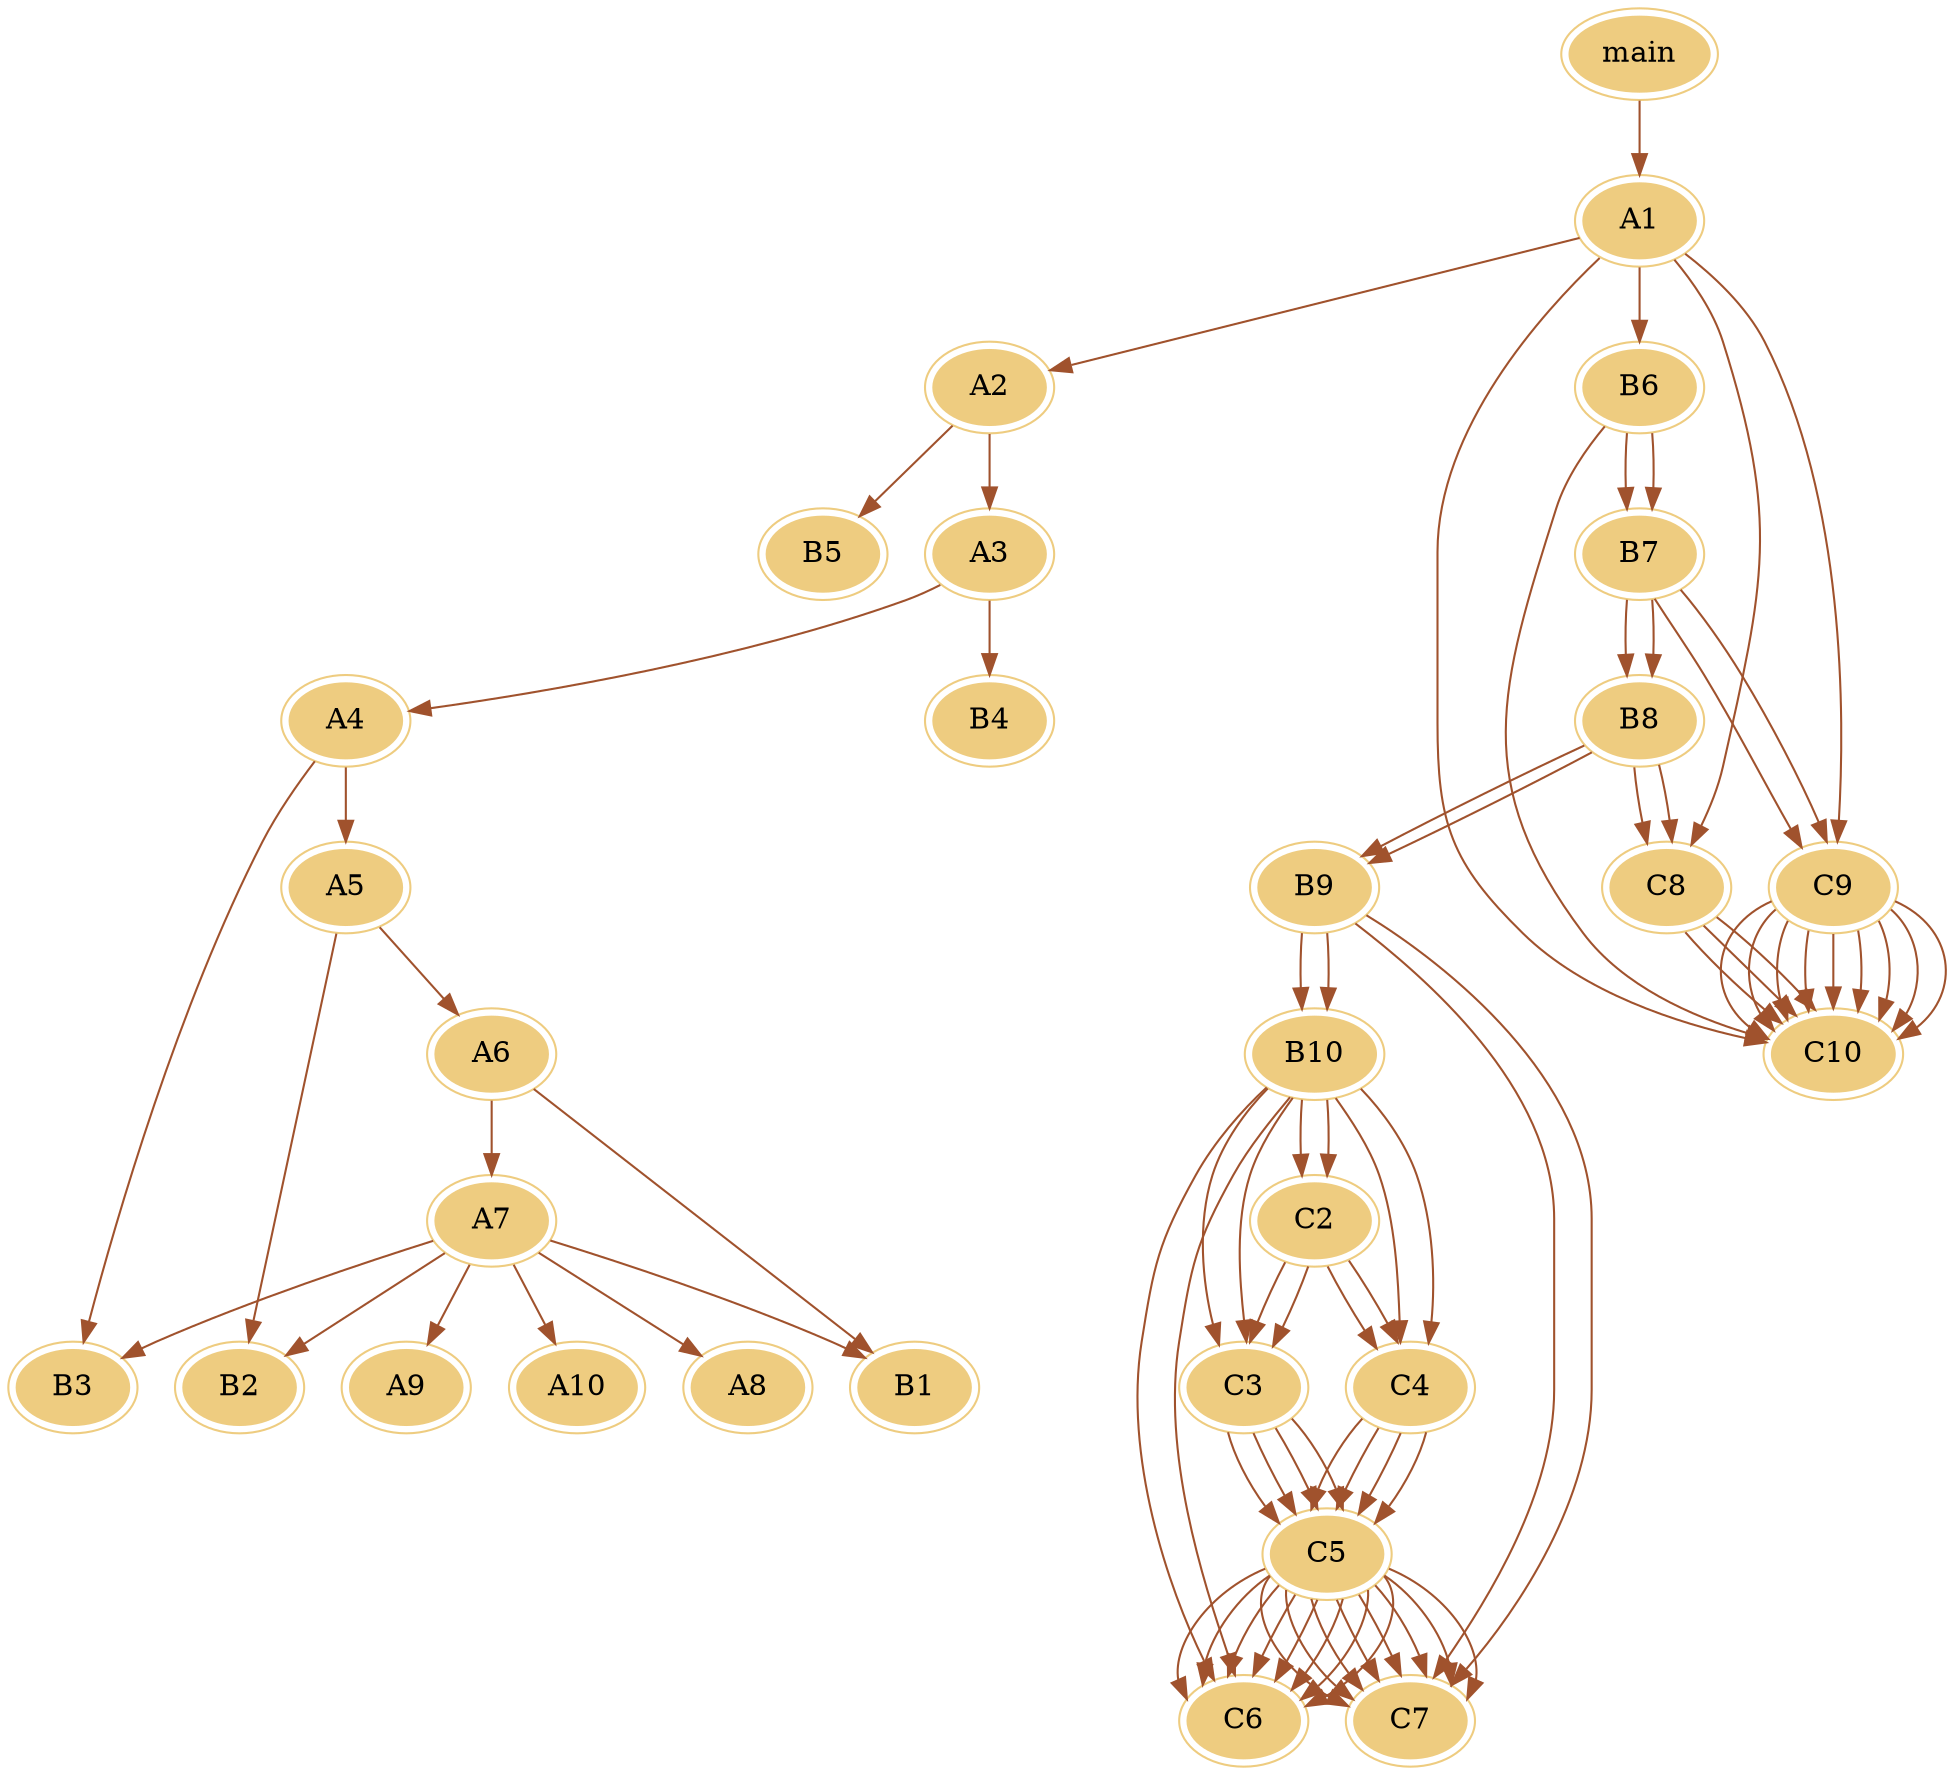 digraph G {
    /*初始化节点和边的颜色*/
    node [peripheries=2 style=filled color="#eecc80"]
    edge [color="sienna" fontcolor="green"]
main -> A1;
A1 -> A2;
A2 -> A3;
A3 -> A4;
A4 -> A5;
A5 -> A6;
A6 -> A7;
A7 -> A8;
A7 -> A9;
A7 -> A10;
A7 -> B1;
A7 -> B2;
A7 -> B3;
A6 -> B1;
A5 -> B2;
A4 -> B3;
A3 -> B4;
A2 -> B5;
A1 -> B6;
B6 -> B7;
B7 -> B8;
B8 -> B9;
B9 -> B10;
B10 -> C2;
C2 -> C3;
C3 -> C5;
C5 -> C6;
C5 -> C7;
C2 -> C4;
C4 -> C5;
C5 -> C6;
C5 -> C7;
B10 -> C3;
C3 -> C5;
C5 -> C6;
C5 -> C7;
B10 -> C4;
C4 -> C5;
C5 -> C6;
C5 -> C7;
B10 -> C6;
B9 -> C7;
B8 -> C8;
C8 -> C10;
B7 -> C9;
C9 -> C10;
C9 -> C10;
C9 -> C10;
B6 -> B7;
B7 -> B8;
B8 -> B9;
B9 -> B10;
B10 -> C2;
C2 -> C3;
C3 -> C5;
C5 -> C6;
C5 -> C7;
C2 -> C4;
C4 -> C5;
C5 -> C6;
C5 -> C7;
B10 -> C3;
C3 -> C5;
C5 -> C6;
C5 -> C7;
B10 -> C4;
C4 -> C5;
C5 -> C6;
C5 -> C7;
B10 -> C6;
B9 -> C7;
B8 -> C8;
C8 -> C10;
B7 -> C9;
C9 -> C10;
C9 -> C10;
C9 -> C10;
B6 -> C10;
A1 -> C10;
A1 -> C9;
C9 -> C10;
C9 -> C10;
C9 -> C10;
A1 -> C8;
C8 -> C10;

}